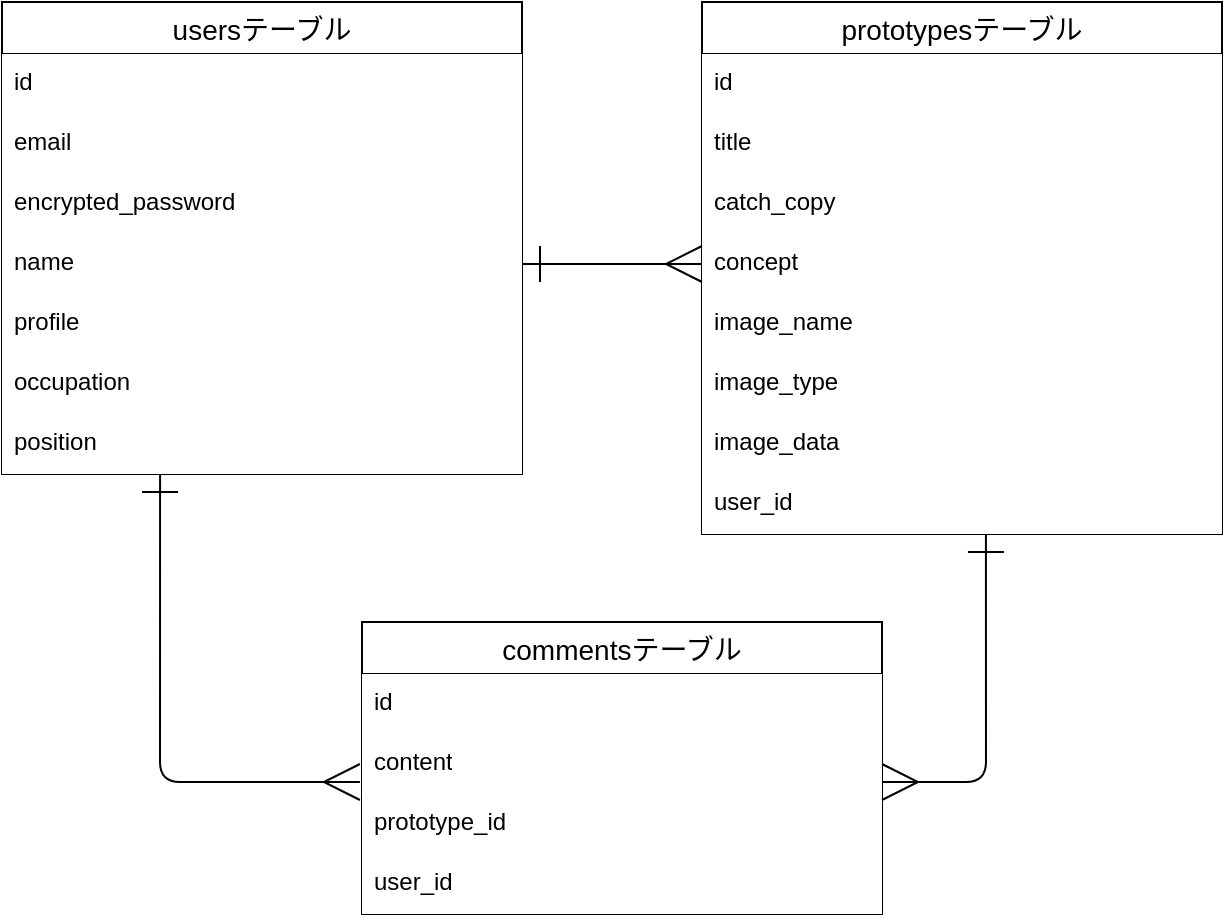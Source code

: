 <mxfile>
    <diagram id="MABE6ScQWMQOec1ec6OH" name="ページ1">
        <mxGraphModel dx="513" dy="537" grid="1" gridSize="10" guides="1" tooltips="1" connect="1" arrows="1" fold="1" page="1" pageScale="1" pageWidth="827" pageHeight="1169" math="0" shadow="0">
            <root>
                <mxCell id="0"/>
                <mxCell id="1" parent="0"/>
                <mxCell id="17" value="usersテーブル" style="swimlane;fontStyle=0;childLayout=stackLayout;horizontal=1;startSize=26;horizontalStack=0;resizeParent=1;resizeParentMax=0;resizeLast=0;collapsible=1;marginBottom=0;align=center;fontSize=14;" parent="1" vertex="1">
                    <mxGeometry x="40" y="80" width="260" height="236" as="geometry">
                        <mxRectangle x="40" y="80" width="130" height="30" as="alternateBounds"/>
                    </mxGeometry>
                </mxCell>
                <mxCell id="18" value="id" style="text;strokeColor=none;fillColor=default;spacingLeft=4;spacingRight=4;overflow=hidden;rotatable=0;points=[[0,0.5],[1,0.5]];portConstraint=eastwest;fontSize=12;whiteSpace=wrap;html=1;" parent="17" vertex="1">
                    <mxGeometry y="26" width="260" height="30" as="geometry"/>
                </mxCell>
                <mxCell id="23" style="edgeStyle=none;html=1;" parent="17" source="19" target="18" edge="1">
                    <mxGeometry relative="1" as="geometry"/>
                </mxCell>
                <mxCell id="19" value="email" style="text;strokeColor=none;fillColor=default;spacingLeft=4;spacingRight=4;overflow=hidden;rotatable=0;points=[[0,0.5],[1,0.5]];portConstraint=eastwest;fontSize=12;whiteSpace=wrap;html=1;" parent="17" vertex="1">
                    <mxGeometry y="56" width="260" height="30" as="geometry"/>
                </mxCell>
                <mxCell id="20" value="encrypted_password" style="text;spacingLeft=4;spacingRight=4;overflow=hidden;rotatable=0;points=[[0,0.5],[1,0.5]];portConstraint=eastwest;fontSize=12;whiteSpace=wrap;html=1;fillColor=default;" parent="17" vertex="1">
                    <mxGeometry y="86" width="260" height="30" as="geometry"/>
                </mxCell>
                <mxCell id="37" value="name" style="text;strokeColor=none;fillColor=default;spacingLeft=4;spacingRight=4;overflow=hidden;rotatable=0;points=[[0,0.5],[1,0.5]];portConstraint=eastwest;fontSize=12;whiteSpace=wrap;html=1;" parent="17" vertex="1">
                    <mxGeometry y="116" width="260" height="30" as="geometry"/>
                </mxCell>
                <mxCell id="40" value="profile" style="text;strokeColor=none;fillColor=default;spacingLeft=4;spacingRight=4;overflow=hidden;rotatable=0;points=[[0,0.5],[1,0.5]];portConstraint=eastwest;fontSize=12;whiteSpace=wrap;html=1;" parent="17" vertex="1">
                    <mxGeometry y="146" width="260" height="30" as="geometry"/>
                </mxCell>
                <mxCell id="39" value="occupation" style="text;strokeColor=none;fillColor=default;spacingLeft=4;spacingRight=4;overflow=hidden;rotatable=0;points=[[0,0.5],[1,0.5]];portConstraint=eastwest;fontSize=12;whiteSpace=wrap;html=1;" parent="17" vertex="1">
                    <mxGeometry y="176" width="260" height="30" as="geometry"/>
                </mxCell>
                <mxCell id="41" value="position" style="text;strokeColor=none;fillColor=default;spacingLeft=4;spacingRight=4;overflow=hidden;rotatable=0;points=[[0,0.5],[1,0.5]];portConstraint=eastwest;fontSize=12;whiteSpace=wrap;html=1;" parent="17" vertex="1">
                    <mxGeometry y="206" width="260" height="30" as="geometry"/>
                </mxCell>
                <mxCell id="42" value="prototypesテーブル" style="swimlane;fontStyle=0;childLayout=stackLayout;horizontal=1;startSize=26;horizontalStack=0;resizeParent=1;resizeParentMax=0;resizeLast=0;collapsible=1;marginBottom=0;align=center;fontSize=14;" vertex="1" parent="1">
                    <mxGeometry x="390" y="80" width="260" height="266" as="geometry">
                        <mxRectangle x="40" y="80" width="130" height="30" as="alternateBounds"/>
                    </mxGeometry>
                </mxCell>
                <mxCell id="43" value="id" style="text;strokeColor=none;fillColor=default;spacingLeft=4;spacingRight=4;overflow=hidden;rotatable=0;points=[[0,0.5],[1,0.5]];portConstraint=eastwest;fontSize=12;whiteSpace=wrap;html=1;" vertex="1" parent="42">
                    <mxGeometry y="26" width="260" height="30" as="geometry"/>
                </mxCell>
                <mxCell id="44" style="edgeStyle=none;html=1;" edge="1" parent="42" source="45" target="43">
                    <mxGeometry relative="1" as="geometry"/>
                </mxCell>
                <mxCell id="45" value="title" style="text;strokeColor=none;fillColor=default;spacingLeft=4;spacingRight=4;overflow=hidden;rotatable=0;points=[[0,0.5],[1,0.5]];portConstraint=eastwest;fontSize=12;whiteSpace=wrap;html=1;" vertex="1" parent="42">
                    <mxGeometry y="56" width="260" height="30" as="geometry"/>
                </mxCell>
                <mxCell id="46" value="catch_copy" style="text;strokeColor=none;fillColor=default;spacingLeft=4;spacingRight=4;overflow=hidden;rotatable=0;points=[[0,0.5],[1,0.5]];portConstraint=eastwest;fontSize=12;whiteSpace=wrap;html=1;" vertex="1" parent="42">
                    <mxGeometry y="86" width="260" height="30" as="geometry"/>
                </mxCell>
                <mxCell id="47" value="concept" style="text;strokeColor=none;fillColor=default;spacingLeft=4;spacingRight=4;overflow=hidden;rotatable=0;points=[[0,0.5],[1,0.5]];portConstraint=eastwest;fontSize=12;whiteSpace=wrap;html=1;" vertex="1" parent="42">
                    <mxGeometry y="116" width="260" height="30" as="geometry"/>
                </mxCell>
                <mxCell id="48" value="image_name" style="text;strokeColor=none;fillColor=default;spacingLeft=4;spacingRight=4;overflow=hidden;rotatable=0;points=[[0,0.5],[1,0.5]];portConstraint=eastwest;fontSize=12;whiteSpace=wrap;html=1;" vertex="1" parent="42">
                    <mxGeometry y="146" width="260" height="30" as="geometry"/>
                </mxCell>
                <mxCell id="49" value="image_type" style="text;strokeColor=none;fillColor=default;spacingLeft=4;spacingRight=4;overflow=hidden;rotatable=0;points=[[0,0.5],[1,0.5]];portConstraint=eastwest;fontSize=12;whiteSpace=wrap;html=1;" vertex="1" parent="42">
                    <mxGeometry y="176" width="260" height="30" as="geometry"/>
                </mxCell>
                <mxCell id="50" value="image_data" style="text;strokeColor=none;fillColor=default;spacingLeft=4;spacingRight=4;overflow=hidden;rotatable=0;points=[[0,0.5],[1,0.5]];portConstraint=eastwest;fontSize=12;whiteSpace=wrap;html=1;" vertex="1" parent="42">
                    <mxGeometry y="206" width="260" height="30" as="geometry"/>
                </mxCell>
                <mxCell id="60" value="user_id" style="text;strokeColor=none;fillColor=default;spacingLeft=4;spacingRight=4;overflow=hidden;rotatable=0;points=[[0,0.5],[1,0.5]];portConstraint=eastwest;fontSize=12;whiteSpace=wrap;html=1;" vertex="1" parent="42">
                    <mxGeometry y="236" width="260" height="30" as="geometry"/>
                </mxCell>
                <mxCell id="51" value="commentsテーブル" style="swimlane;fontStyle=0;childLayout=stackLayout;horizontal=1;startSize=26;horizontalStack=0;resizeParent=1;resizeParentMax=0;resizeLast=0;collapsible=1;marginBottom=0;align=center;fontSize=14;" vertex="1" parent="1">
                    <mxGeometry x="220" y="390" width="260" height="146" as="geometry">
                        <mxRectangle x="40" y="80" width="130" height="30" as="alternateBounds"/>
                    </mxGeometry>
                </mxCell>
                <mxCell id="52" value="id" style="text;strokeColor=none;fillColor=default;spacingLeft=4;spacingRight=4;overflow=hidden;rotatable=0;points=[[0,0.5],[1,0.5]];portConstraint=eastwest;fontSize=12;whiteSpace=wrap;html=1;" vertex="1" parent="51">
                    <mxGeometry y="26" width="260" height="30" as="geometry"/>
                </mxCell>
                <mxCell id="53" style="edgeStyle=none;html=1;" edge="1" parent="51" source="54" target="52">
                    <mxGeometry relative="1" as="geometry"/>
                </mxCell>
                <mxCell id="54" value="content" style="text;strokeColor=none;fillColor=default;spacingLeft=4;spacingRight=4;overflow=hidden;rotatable=0;points=[[0,0.5],[1,0.5]];portConstraint=eastwest;fontSize=12;whiteSpace=wrap;html=1;" vertex="1" parent="51">
                    <mxGeometry y="56" width="260" height="30" as="geometry"/>
                </mxCell>
                <mxCell id="55" value="prototype_id" style="text;strokeColor=none;fillColor=default;spacingLeft=4;spacingRight=4;overflow=hidden;rotatable=0;points=[[0,0.5],[1,0.5]];portConstraint=eastwest;fontSize=12;whiteSpace=wrap;html=1;" vertex="1" parent="51">
                    <mxGeometry y="86" width="260" height="30" as="geometry"/>
                </mxCell>
                <mxCell id="56" value="user_id&lt;div&gt;&lt;br&gt;&lt;/div&gt;" style="text;strokeColor=none;fillColor=default;spacingLeft=4;spacingRight=4;overflow=hidden;rotatable=0;points=[[0,0.5],[1,0.5]];portConstraint=eastwest;fontSize=12;whiteSpace=wrap;html=1;" vertex="1" parent="51">
                    <mxGeometry y="116" width="260" height="30" as="geometry"/>
                </mxCell>
                <mxCell id="61" value="" style="edgeStyle=entityRelationEdgeStyle;fontSize=12;html=1;endArrow=ERmany;exitX=1;exitY=0.5;exitDx=0;exitDy=0;entryX=0;entryY=0.5;entryDx=0;entryDy=0;startArrow=ERone;startFill=0;startSize=16;endSize=16;" edge="1" parent="1" source="37" target="47">
                    <mxGeometry width="100" height="100" relative="1" as="geometry">
                        <mxPoint x="360" y="290" as="sourcePoint"/>
                        <mxPoint x="460" y="190" as="targetPoint"/>
                    </mxGeometry>
                </mxCell>
                <mxCell id="62" value="" style="edgeStyle=orthogonalEdgeStyle;fontSize=12;html=1;endArrow=ERmany;entryX=-0.004;entryY=0.8;entryDx=0;entryDy=0;startArrow=ERone;startFill=0;startSize=16;endSize=16;entryPerimeter=0;exitX=0.304;exitY=1;exitDx=0;exitDy=0;exitPerimeter=0;" edge="1" parent="1" source="41" target="54">
                    <mxGeometry width="100" height="100" relative="1" as="geometry">
                        <mxPoint x="54" y="317" as="sourcePoint"/>
                        <mxPoint x="310" y="360" as="targetPoint"/>
                    </mxGeometry>
                </mxCell>
                <mxCell id="63" value="" style="edgeStyle=orthogonalEdgeStyle;fontSize=12;html=1;endArrow=ERmany;exitX=0.546;exitY=1;exitDx=0;exitDy=0;startArrow=ERone;startFill=0;startSize=16;endSize=16;exitPerimeter=0;" edge="1" parent="1" source="60">
                    <mxGeometry width="100" height="100" relative="1" as="geometry">
                        <mxPoint x="520" y="430" as="sourcePoint"/>
                        <mxPoint x="480" y="470" as="targetPoint"/>
                        <Array as="points">
                            <mxPoint x="532" y="470"/>
                        </Array>
                    </mxGeometry>
                </mxCell>
            </root>
        </mxGraphModel>
    </diagram>
</mxfile>